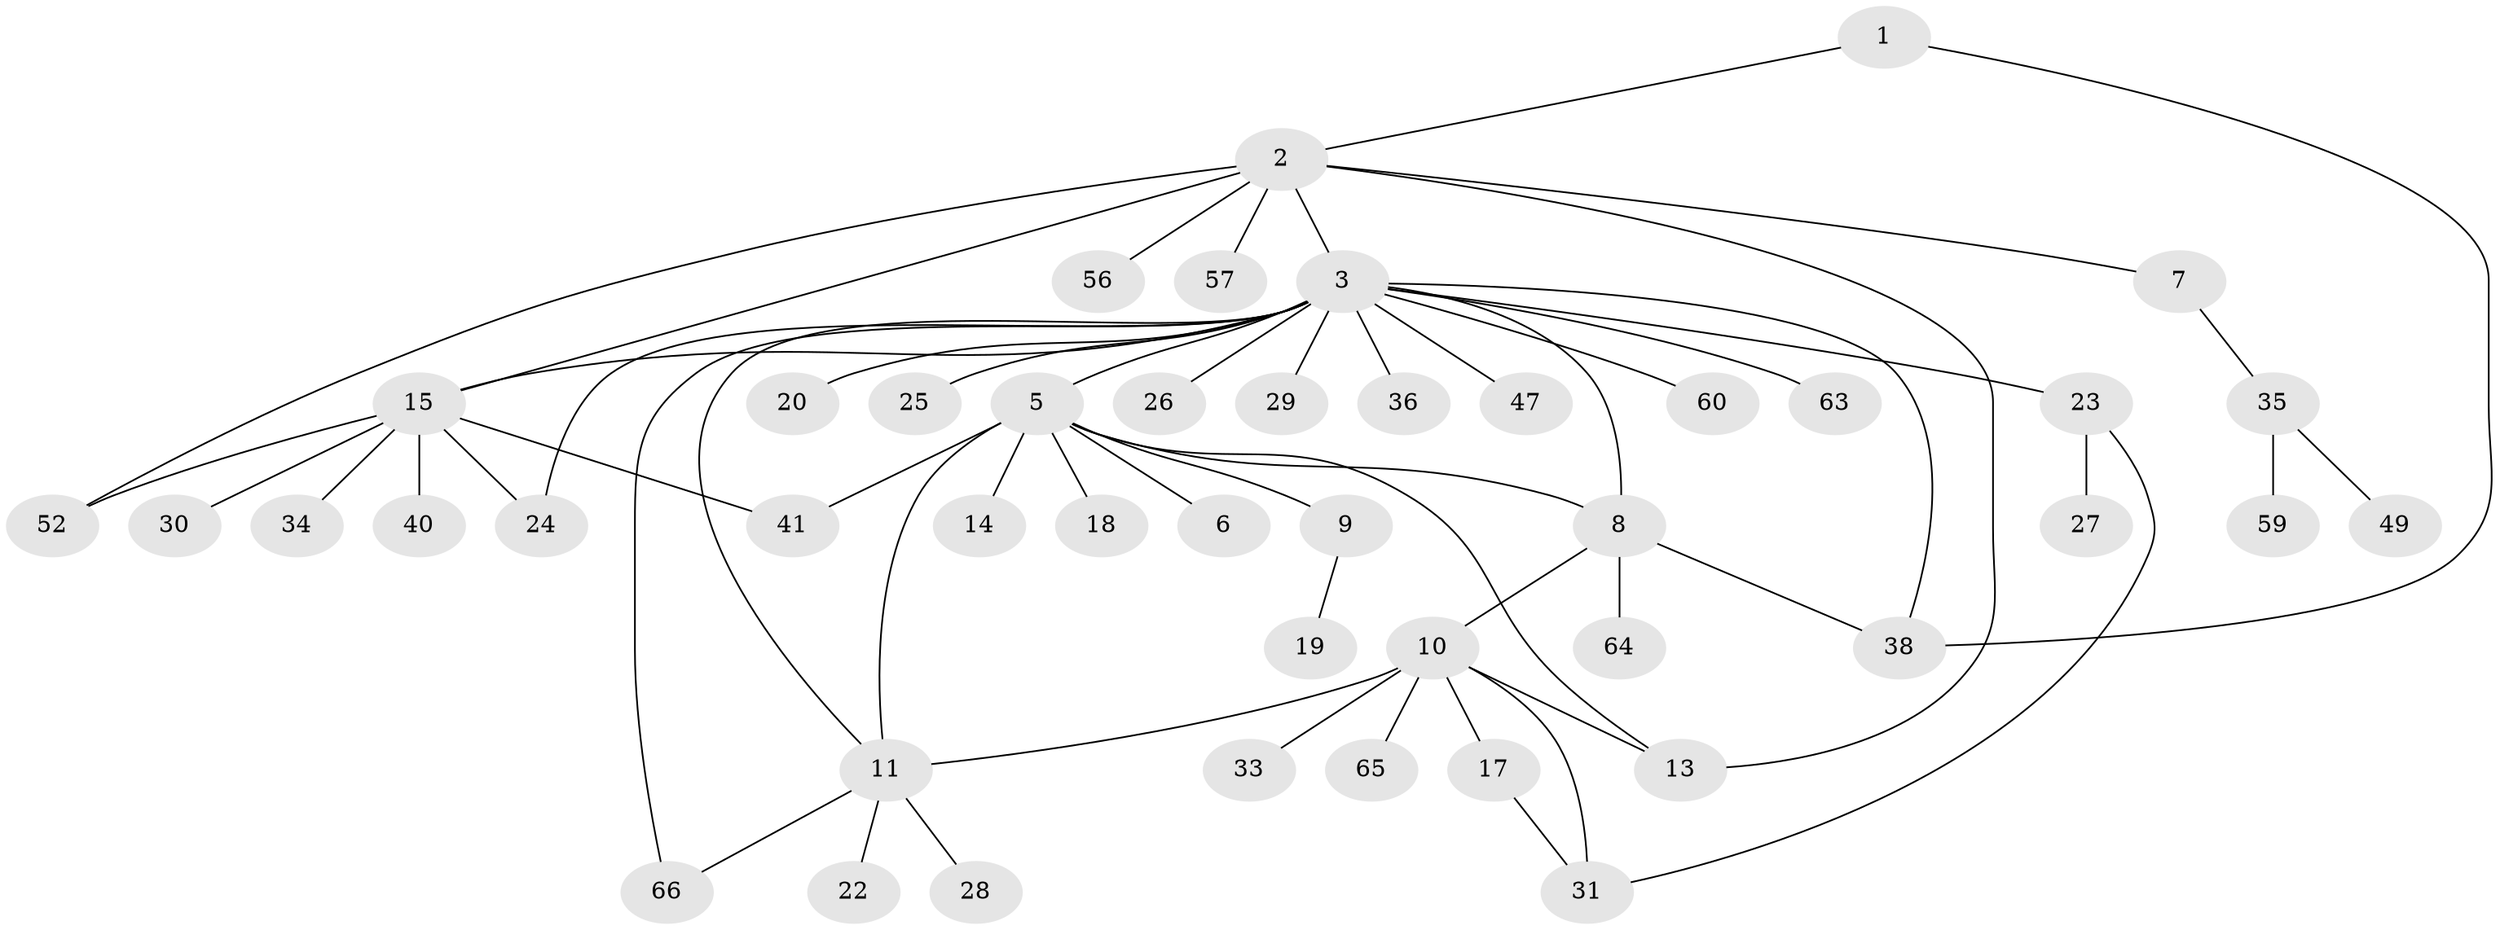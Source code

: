// original degree distribution, {2: 0.2835820895522388, 9: 0.029850746268656716, 19: 0.014925373134328358, 1: 0.4626865671641791, 10: 0.014925373134328358, 5: 0.014925373134328358, 3: 0.13432835820895522, 7: 0.029850746268656716, 4: 0.014925373134328358}
// Generated by graph-tools (version 1.1) at 2025/11/02/27/25 16:11:11]
// undirected, 45 vertices, 58 edges
graph export_dot {
graph [start="1"]
  node [color=gray90,style=filled];
  1;
  2 [super="+4"];
  3 [super="+51"];
  5 [super="+37"];
  6;
  7;
  8 [super="+46"];
  9 [super="+21"];
  10 [super="+16"];
  11 [super="+12"];
  13 [super="+62"];
  14;
  15 [super="+54"];
  17 [super="+45"];
  18 [super="+39"];
  19 [super="+55"];
  20;
  22;
  23;
  24;
  25;
  26 [super="+44"];
  27 [super="+61"];
  28;
  29;
  30;
  31 [super="+32"];
  33;
  34;
  35 [super="+42"];
  36 [super="+48"];
  38 [super="+58"];
  40 [super="+43"];
  41 [super="+50"];
  47;
  49 [super="+53"];
  52 [super="+67"];
  56;
  57;
  59;
  60;
  63;
  64;
  65;
  66;
  1 -- 2;
  1 -- 38;
  2 -- 3;
  2 -- 7;
  2 -- 15;
  2 -- 52;
  2 -- 56;
  2 -- 57;
  2 -- 13;
  3 -- 5;
  3 -- 8;
  3 -- 15;
  3 -- 20;
  3 -- 23;
  3 -- 24;
  3 -- 25;
  3 -- 26;
  3 -- 29;
  3 -- 36 [weight=2];
  3 -- 38;
  3 -- 47;
  3 -- 60;
  3 -- 63;
  3 -- 66;
  3 -- 11;
  5 -- 6;
  5 -- 9;
  5 -- 11;
  5 -- 13;
  5 -- 14;
  5 -- 18;
  5 -- 41;
  5 -- 8;
  7 -- 35;
  8 -- 10;
  8 -- 38;
  8 -- 64;
  9 -- 19;
  10 -- 13;
  10 -- 33;
  10 -- 65;
  10 -- 31;
  10 -- 17;
  10 -- 11 [weight=2];
  11 -- 66;
  11 -- 22;
  11 -- 28;
  15 -- 24;
  15 -- 30;
  15 -- 34;
  15 -- 40 [weight=2];
  15 -- 41;
  15 -- 52;
  17 -- 31;
  23 -- 27;
  23 -- 31;
  35 -- 59;
  35 -- 49;
}
